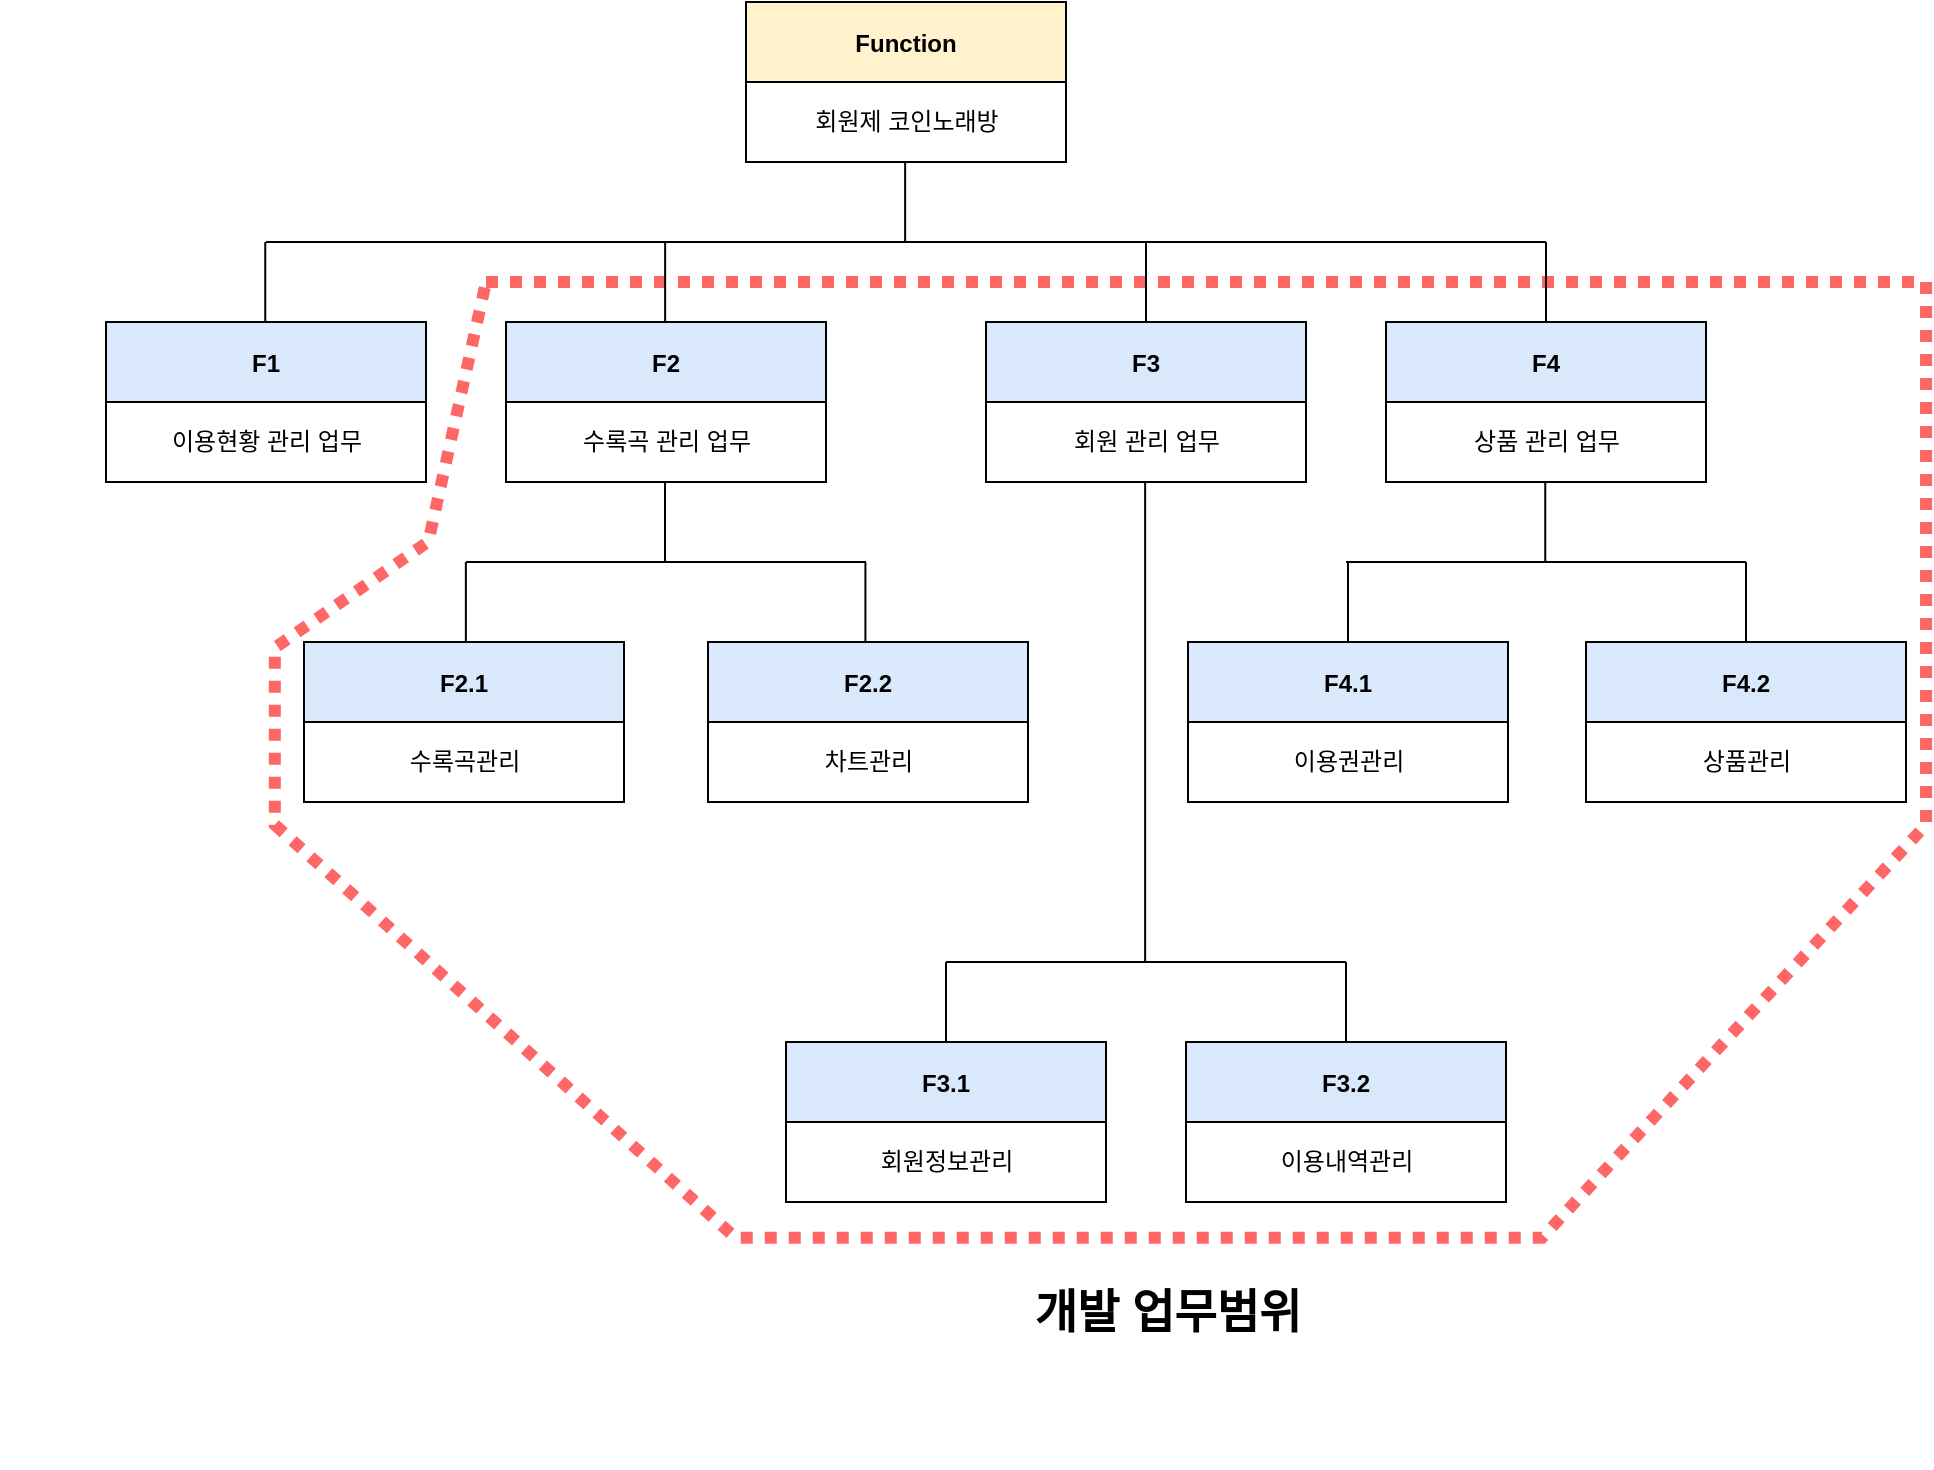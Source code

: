 <mxfile version="17.4.5" type="github">
  <diagram id="UmnkcHYLlbkWY7YtJigW" name="기능분해도">
    <mxGraphModel dx="1903" dy="1198" grid="1" gridSize="10" guides="1" tooltips="1" connect="1" arrows="1" fold="1" page="1" pageScale="1" pageWidth="827" pageHeight="1169" math="0" shadow="0">
      <root>
        <mxCell id="0" />
        <mxCell id="1" parent="0" />
        <mxCell id="TtTyZ-AKI0meQdyoexvj-48" value="" style="verticalLabelPosition=bottom;verticalAlign=top;html=1;shape=mxgraph.basic.polygon;polyCoords=[[0.25,0],[1,0],[1,0.46],[0.8,0.81],[0.38,0.81],[0.14,0.46],[0.14,0.31],[0.22,0.22]];polyline=0;dashed=1;dashPattern=1 1;fontSize=23;strokeColor=#FF6666;strokeWidth=6;" vertex="1" parent="1">
          <mxGeometry x="-50" y="460" width="960" height="590" as="geometry" />
        </mxCell>
        <mxCell id="TtTyZ-AKI0meQdyoexvj-1" value="Function" style="swimlane;startSize=40;fillColor=#fff2cc;strokeColor=#000000;" vertex="1" parent="1">
          <mxGeometry x="320" y="320" width="160" height="80" as="geometry" />
        </mxCell>
        <mxCell id="TtTyZ-AKI0meQdyoexvj-2" value="회원제 코인노래방" style="text;html=1;align=center;verticalAlign=middle;resizable=0;points=[];autosize=1;strokeColor=none;fillColor=none;" vertex="1" parent="TtTyZ-AKI0meQdyoexvj-1">
          <mxGeometry x="25" y="50" width="110" height="20" as="geometry" />
        </mxCell>
        <mxCell id="TtTyZ-AKI0meQdyoexvj-3" value="" style="endArrow=none;html=1;rounded=0;" edge="1" parent="1">
          <mxGeometry width="50" height="50" relative="1" as="geometry">
            <mxPoint x="399.57" y="440" as="sourcePoint" />
            <mxPoint x="399.57" y="400" as="targetPoint" />
          </mxGeometry>
        </mxCell>
        <mxCell id="TtTyZ-AKI0meQdyoexvj-4" value="" style="endArrow=none;html=1;rounded=0;" edge="1" parent="1">
          <mxGeometry width="50" height="50" relative="1" as="geometry">
            <mxPoint x="80" y="440" as="sourcePoint" />
            <mxPoint x="400" y="440" as="targetPoint" />
          </mxGeometry>
        </mxCell>
        <mxCell id="TtTyZ-AKI0meQdyoexvj-5" value="" style="endArrow=none;html=1;rounded=0;" edge="1" parent="1">
          <mxGeometry width="50" height="50" relative="1" as="geometry">
            <mxPoint x="79.63" y="480" as="sourcePoint" />
            <mxPoint x="79.63" y="440" as="targetPoint" />
          </mxGeometry>
        </mxCell>
        <mxCell id="TtTyZ-AKI0meQdyoexvj-6" value="F1" style="swimlane;startSize=40;fillColor=#dae8fc;strokeColor=#000000;" vertex="1" parent="1">
          <mxGeometry y="480" width="160" height="80" as="geometry" />
        </mxCell>
        <mxCell id="TtTyZ-AKI0meQdyoexvj-7" value="이용현황 관리 업무" style="text;html=1;align=center;verticalAlign=middle;resizable=0;points=[];autosize=1;strokeColor=none;fillColor=none;" vertex="1" parent="1">
          <mxGeometry x="20" y="530" width="120" height="20" as="geometry" />
        </mxCell>
        <mxCell id="TtTyZ-AKI0meQdyoexvj-8" value="F2" style="swimlane;startSize=40;fillColor=#dae8fc;strokeColor=#000000;" vertex="1" parent="1">
          <mxGeometry x="200" y="480" width="160" height="80" as="geometry" />
        </mxCell>
        <mxCell id="TtTyZ-AKI0meQdyoexvj-9" value="수록곡 관리 업무" style="text;html=1;align=center;verticalAlign=middle;resizable=0;points=[];autosize=1;strokeColor=none;fillColor=none;" vertex="1" parent="TtTyZ-AKI0meQdyoexvj-8">
          <mxGeometry x="25" y="50" width="110" height="20" as="geometry" />
        </mxCell>
        <mxCell id="TtTyZ-AKI0meQdyoexvj-10" value="" style="endArrow=none;html=1;rounded=0;" edge="1" parent="1">
          <mxGeometry width="50" height="50" relative="1" as="geometry">
            <mxPoint x="400" y="440" as="sourcePoint" />
            <mxPoint x="720" y="440" as="targetPoint" />
          </mxGeometry>
        </mxCell>
        <mxCell id="TtTyZ-AKI0meQdyoexvj-11" value="" style="endArrow=none;html=1;rounded=0;" edge="1" parent="1">
          <mxGeometry width="50" height="50" relative="1" as="geometry">
            <mxPoint x="279.57" y="480" as="sourcePoint" />
            <mxPoint x="279.57" y="440" as="targetPoint" />
          </mxGeometry>
        </mxCell>
        <mxCell id="TtTyZ-AKI0meQdyoexvj-12" value="" style="endArrow=none;html=1;rounded=0;" edge="1" parent="1">
          <mxGeometry width="50" height="50" relative="1" as="geometry">
            <mxPoint x="520.0" y="480" as="sourcePoint" />
            <mxPoint x="520.0" y="440" as="targetPoint" />
          </mxGeometry>
        </mxCell>
        <mxCell id="TtTyZ-AKI0meQdyoexvj-13" value="F3" style="swimlane;startSize=40;fillColor=#dae8fc;strokeColor=#000000;" vertex="1" parent="1">
          <mxGeometry x="440" y="480" width="160" height="80" as="geometry" />
        </mxCell>
        <mxCell id="TtTyZ-AKI0meQdyoexvj-14" value="회원 관리 업무" style="text;html=1;align=center;verticalAlign=middle;resizable=0;points=[];autosize=1;strokeColor=none;fillColor=none;" vertex="1" parent="TtTyZ-AKI0meQdyoexvj-13">
          <mxGeometry x="35" y="50" width="90" height="20" as="geometry" />
        </mxCell>
        <mxCell id="TtTyZ-AKI0meQdyoexvj-15" value="" style="endArrow=none;html=1;rounded=0;" edge="1" parent="1">
          <mxGeometry width="50" height="50" relative="1" as="geometry">
            <mxPoint x="279.5" y="600" as="sourcePoint" />
            <mxPoint x="279.5" y="560" as="targetPoint" />
          </mxGeometry>
        </mxCell>
        <mxCell id="TtTyZ-AKI0meQdyoexvj-16" value="" style="endArrow=none;html=1;rounded=0;" edge="1" parent="1">
          <mxGeometry width="50" height="50" relative="1" as="geometry">
            <mxPoint x="180" y="600" as="sourcePoint" />
            <mxPoint x="380" y="600" as="targetPoint" />
          </mxGeometry>
        </mxCell>
        <mxCell id="TtTyZ-AKI0meQdyoexvj-17" value="" style="endArrow=none;html=1;rounded=0;" edge="1" parent="1">
          <mxGeometry width="50" height="50" relative="1" as="geometry">
            <mxPoint x="179.93" y="640" as="sourcePoint" />
            <mxPoint x="179.93" y="600" as="targetPoint" />
          </mxGeometry>
        </mxCell>
        <mxCell id="TtTyZ-AKI0meQdyoexvj-18" value="F2.1" style="swimlane;startSize=40;fillColor=#dae8fc;strokeColor=#000000;" vertex="1" parent="1">
          <mxGeometry x="99" y="640" width="160" height="80" as="geometry" />
        </mxCell>
        <mxCell id="TtTyZ-AKI0meQdyoexvj-19" value="수록곡관리" style="text;html=1;align=center;verticalAlign=middle;resizable=0;points=[];autosize=1;strokeColor=none;fillColor=none;" vertex="1" parent="TtTyZ-AKI0meQdyoexvj-18">
          <mxGeometry x="40" y="50" width="80" height="20" as="geometry" />
        </mxCell>
        <mxCell id="TtTyZ-AKI0meQdyoexvj-20" value="F2.2" style="swimlane;startSize=40;fillColor=#dae8fc;strokeColor=#000000;" vertex="1" parent="1">
          <mxGeometry x="301" y="640" width="160" height="80" as="geometry" />
        </mxCell>
        <mxCell id="TtTyZ-AKI0meQdyoexvj-21" value="차트관리" style="text;html=1;align=center;verticalAlign=middle;resizable=0;points=[];autosize=1;strokeColor=none;fillColor=none;" vertex="1" parent="TtTyZ-AKI0meQdyoexvj-20">
          <mxGeometry x="50" y="50" width="60" height="20" as="geometry" />
        </mxCell>
        <mxCell id="TtTyZ-AKI0meQdyoexvj-22" value="" style="endArrow=none;html=1;rounded=0;" edge="1" parent="1">
          <mxGeometry width="50" height="50" relative="1" as="geometry">
            <mxPoint x="379.71" y="640" as="sourcePoint" />
            <mxPoint x="379.71" y="600" as="targetPoint" />
          </mxGeometry>
        </mxCell>
        <mxCell id="TtTyZ-AKI0meQdyoexvj-23" value="" style="endArrow=none;html=1;rounded=0;" edge="1" parent="1">
          <mxGeometry width="50" height="50" relative="1" as="geometry">
            <mxPoint x="519.57" y="800" as="sourcePoint" />
            <mxPoint x="519.57" y="560" as="targetPoint" />
          </mxGeometry>
        </mxCell>
        <mxCell id="TtTyZ-AKI0meQdyoexvj-25" value="" style="endArrow=none;html=1;rounded=0;" edge="1" parent="1">
          <mxGeometry width="50" height="50" relative="1" as="geometry">
            <mxPoint x="620.0" y="840" as="sourcePoint" />
            <mxPoint x="620.0" y="800" as="targetPoint" />
          </mxGeometry>
        </mxCell>
        <mxCell id="TtTyZ-AKI0meQdyoexvj-26" value="" style="endArrow=none;html=1;rounded=0;" edge="1" parent="1">
          <mxGeometry width="50" height="50" relative="1" as="geometry">
            <mxPoint x="621.0" y="640" as="sourcePoint" />
            <mxPoint x="621.0" y="600" as="targetPoint" />
          </mxGeometry>
        </mxCell>
        <mxCell id="TtTyZ-AKI0meQdyoexvj-28" value="" style="endArrow=none;html=1;rounded=0;" edge="1" parent="1">
          <mxGeometry width="50" height="50" relative="1" as="geometry">
            <mxPoint x="420.0" y="840" as="sourcePoint" />
            <mxPoint x="420.0" y="800" as="targetPoint" />
          </mxGeometry>
        </mxCell>
        <mxCell id="TtTyZ-AKI0meQdyoexvj-29" value="F3.1" style="swimlane;startSize=40;fillColor=#dae8fc;strokeColor=#000000;" vertex="1" parent="1">
          <mxGeometry x="340" y="840" width="160" height="80" as="geometry" />
        </mxCell>
        <mxCell id="TtTyZ-AKI0meQdyoexvj-30" value="회원정보관리" style="text;html=1;align=center;verticalAlign=middle;resizable=0;points=[];autosize=1;strokeColor=none;fillColor=none;" vertex="1" parent="TtTyZ-AKI0meQdyoexvj-29">
          <mxGeometry x="35" y="50" width="90" height="20" as="geometry" />
        </mxCell>
        <mxCell id="TtTyZ-AKI0meQdyoexvj-31" value="F4.1" style="swimlane;startSize=40;fillColor=#dae8fc;strokeColor=#000000;" vertex="1" parent="1">
          <mxGeometry x="541" y="640" width="160" height="80" as="geometry" />
        </mxCell>
        <mxCell id="TtTyZ-AKI0meQdyoexvj-32" value="이용권관리" style="text;html=1;align=center;verticalAlign=middle;resizable=0;points=[];autosize=1;strokeColor=none;fillColor=none;" vertex="1" parent="TtTyZ-AKI0meQdyoexvj-31">
          <mxGeometry x="40" y="50" width="80" height="20" as="geometry" />
        </mxCell>
        <mxCell id="TtTyZ-AKI0meQdyoexvj-33" value="F3.2" style="swimlane;startSize=40;fillColor=#dae8fc;strokeColor=#000000;" vertex="1" parent="1">
          <mxGeometry x="540" y="840" width="160" height="80" as="geometry" />
        </mxCell>
        <mxCell id="TtTyZ-AKI0meQdyoexvj-34" value="이용내역관리" style="text;html=1;align=center;verticalAlign=middle;resizable=0;points=[];autosize=1;strokeColor=none;fillColor=none;" vertex="1" parent="TtTyZ-AKI0meQdyoexvj-33">
          <mxGeometry x="35" y="50" width="90" height="20" as="geometry" />
        </mxCell>
        <mxCell id="TtTyZ-AKI0meQdyoexvj-37" value="&lt;b&gt;&lt;font style=&quot;font-size: 23px&quot;&gt;개발 업무범위&lt;/font&gt;&lt;/b&gt;" style="text;html=1;strokeColor=none;fillColor=none;align=center;verticalAlign=middle;whiteSpace=wrap;rounded=0;dashed=1;dashPattern=1 1;" vertex="1" parent="1">
          <mxGeometry x="446" y="960" width="170" height="30" as="geometry" />
        </mxCell>
        <mxCell id="TtTyZ-AKI0meQdyoexvj-38" value="" style="endArrow=none;html=1;rounded=0;" edge="1" parent="1">
          <mxGeometry width="50" height="50" relative="1" as="geometry">
            <mxPoint x="720.0" y="480" as="sourcePoint" />
            <mxPoint x="720.0" y="440" as="targetPoint" />
          </mxGeometry>
        </mxCell>
        <mxCell id="TtTyZ-AKI0meQdyoexvj-39" value="F4" style="swimlane;startSize=40;fillColor=#dae8fc;strokeColor=#000000;" vertex="1" parent="1">
          <mxGeometry x="640" y="480" width="160" height="80" as="geometry" />
        </mxCell>
        <mxCell id="TtTyZ-AKI0meQdyoexvj-40" value="상품 관리 업무" style="text;html=1;align=center;verticalAlign=middle;resizable=0;points=[];autosize=1;strokeColor=none;fillColor=none;" vertex="1" parent="TtTyZ-AKI0meQdyoexvj-39">
          <mxGeometry x="35" y="50" width="90" height="20" as="geometry" />
        </mxCell>
        <mxCell id="TtTyZ-AKI0meQdyoexvj-41" value="" style="endArrow=none;html=1;rounded=0;" edge="1" parent="1">
          <mxGeometry width="50" height="50" relative="1" as="geometry">
            <mxPoint x="420" y="800" as="sourcePoint" />
            <mxPoint x="620" y="800" as="targetPoint" />
          </mxGeometry>
        </mxCell>
        <mxCell id="TtTyZ-AKI0meQdyoexvj-42" value="" style="endArrow=none;html=1;rounded=0;" edge="1" parent="1">
          <mxGeometry width="50" height="50" relative="1" as="geometry">
            <mxPoint x="719.63" y="600" as="sourcePoint" />
            <mxPoint x="719.63" y="560" as="targetPoint" />
          </mxGeometry>
        </mxCell>
        <mxCell id="TtTyZ-AKI0meQdyoexvj-43" value="" style="endArrow=none;html=1;rounded=0;" edge="1" parent="1">
          <mxGeometry width="50" height="50" relative="1" as="geometry">
            <mxPoint x="620" y="600" as="sourcePoint" />
            <mxPoint x="820" y="600" as="targetPoint" />
          </mxGeometry>
        </mxCell>
        <mxCell id="TtTyZ-AKI0meQdyoexvj-44" value="" style="endArrow=none;html=1;rounded=0;" edge="1" parent="1">
          <mxGeometry width="50" height="50" relative="1" as="geometry">
            <mxPoint x="820.0" y="640.0" as="sourcePoint" />
            <mxPoint x="820.0" y="600" as="targetPoint" />
          </mxGeometry>
        </mxCell>
        <mxCell id="TtTyZ-AKI0meQdyoexvj-45" value="F4.2" style="swimlane;startSize=40;fillColor=#dae8fc;strokeColor=#000000;" vertex="1" parent="1">
          <mxGeometry x="740" y="640" width="160" height="80" as="geometry" />
        </mxCell>
        <mxCell id="TtTyZ-AKI0meQdyoexvj-46" value="상품관리" style="text;html=1;align=center;verticalAlign=middle;resizable=0;points=[];autosize=1;strokeColor=none;fillColor=none;" vertex="1" parent="TtTyZ-AKI0meQdyoexvj-45">
          <mxGeometry x="50" y="50" width="60" height="20" as="geometry" />
        </mxCell>
      </root>
    </mxGraphModel>
  </diagram>
</mxfile>
